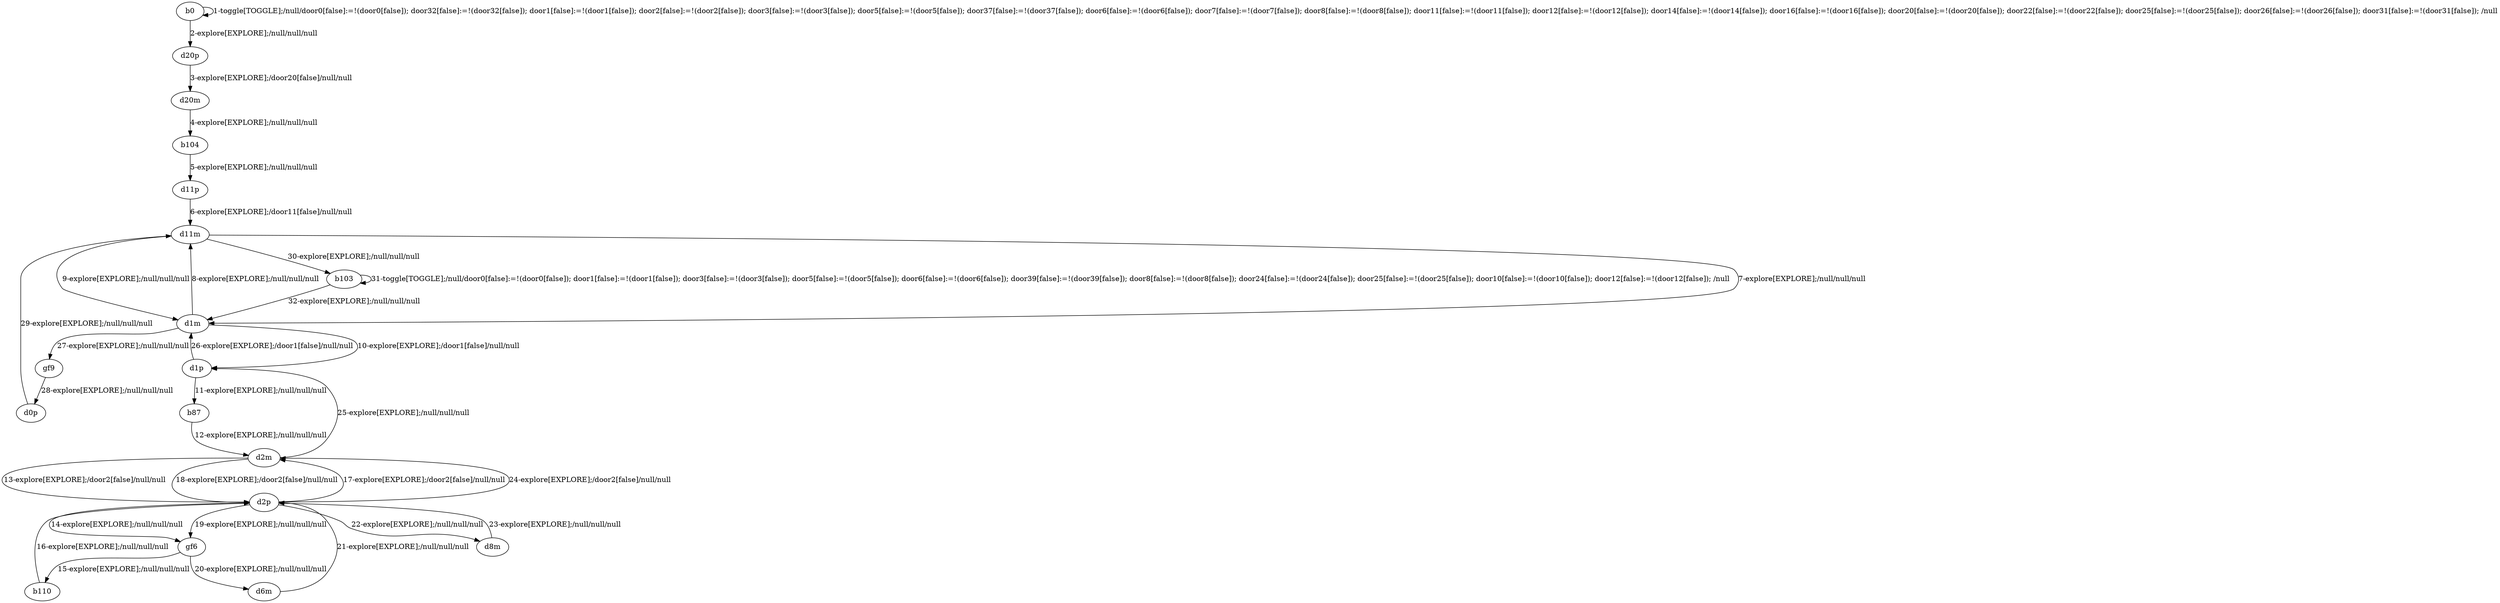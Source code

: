 # Total number of goals covered by this test: 4
# d6m --> d2p
# d2p --> gf6
# gf6 --> b110
# d8m --> d2p

digraph g {
"b0" -> "b0" [label = "1-toggle[TOGGLE];/null/door0[false]:=!(door0[false]); door32[false]:=!(door32[false]); door1[false]:=!(door1[false]); door2[false]:=!(door2[false]); door3[false]:=!(door3[false]); door5[false]:=!(door5[false]); door37[false]:=!(door37[false]); door6[false]:=!(door6[false]); door7[false]:=!(door7[false]); door8[false]:=!(door8[false]); door11[false]:=!(door11[false]); door12[false]:=!(door12[false]); door14[false]:=!(door14[false]); door16[false]:=!(door16[false]); door20[false]:=!(door20[false]); door22[false]:=!(door22[false]); door25[false]:=!(door25[false]); door26[false]:=!(door26[false]); door31[false]:=!(door31[false]); /null"];
"b0" -> "d20p" [label = "2-explore[EXPLORE];/null/null/null"];
"d20p" -> "d20m" [label = "3-explore[EXPLORE];/door20[false]/null/null"];
"d20m" -> "b104" [label = "4-explore[EXPLORE];/null/null/null"];
"b104" -> "d11p" [label = "5-explore[EXPLORE];/null/null/null"];
"d11p" -> "d11m" [label = "6-explore[EXPLORE];/door11[false]/null/null"];
"d11m" -> "d1m" [label = "7-explore[EXPLORE];/null/null/null"];
"d1m" -> "d11m" [label = "8-explore[EXPLORE];/null/null/null"];
"d11m" -> "d1m" [label = "9-explore[EXPLORE];/null/null/null"];
"d1m" -> "d1p" [label = "10-explore[EXPLORE];/door1[false]/null/null"];
"d1p" -> "b87" [label = "11-explore[EXPLORE];/null/null/null"];
"b87" -> "d2m" [label = "12-explore[EXPLORE];/null/null/null"];
"d2m" -> "d2p" [label = "13-explore[EXPLORE];/door2[false]/null/null"];
"d2p" -> "gf6" [label = "14-explore[EXPLORE];/null/null/null"];
"gf6" -> "b110" [label = "15-explore[EXPLORE];/null/null/null"];
"b110" -> "d2p" [label = "16-explore[EXPLORE];/null/null/null"];
"d2p" -> "d2m" [label = "17-explore[EXPLORE];/door2[false]/null/null"];
"d2m" -> "d2p" [label = "18-explore[EXPLORE];/door2[false]/null/null"];
"d2p" -> "gf6" [label = "19-explore[EXPLORE];/null/null/null"];
"gf6" -> "d6m" [label = "20-explore[EXPLORE];/null/null/null"];
"d6m" -> "d2p" [label = "21-explore[EXPLORE];/null/null/null"];
"d2p" -> "d8m" [label = "22-explore[EXPLORE];/null/null/null"];
"d8m" -> "d2p" [label = "23-explore[EXPLORE];/null/null/null"];
"d2p" -> "d2m" [label = "24-explore[EXPLORE];/door2[false]/null/null"];
"d2m" -> "d1p" [label = "25-explore[EXPLORE];/null/null/null"];
"d1p" -> "d1m" [label = "26-explore[EXPLORE];/door1[false]/null/null"];
"d1m" -> "gf9" [label = "27-explore[EXPLORE];/null/null/null"];
"gf9" -> "d0p" [label = "28-explore[EXPLORE];/null/null/null"];
"d0p" -> "d11m" [label = "29-explore[EXPLORE];/null/null/null"];
"d11m" -> "b103" [label = "30-explore[EXPLORE];/null/null/null"];
"b103" -> "b103" [label = "31-toggle[TOGGLE];/null/door0[false]:=!(door0[false]); door1[false]:=!(door1[false]); door3[false]:=!(door3[false]); door5[false]:=!(door5[false]); door6[false]:=!(door6[false]); door39[false]:=!(door39[false]); door8[false]:=!(door8[false]); door24[false]:=!(door24[false]); door25[false]:=!(door25[false]); door10[false]:=!(door10[false]); door12[false]:=!(door12[false]); /null"];
"b103" -> "d1m" [label = "32-explore[EXPLORE];/null/null/null"];
}